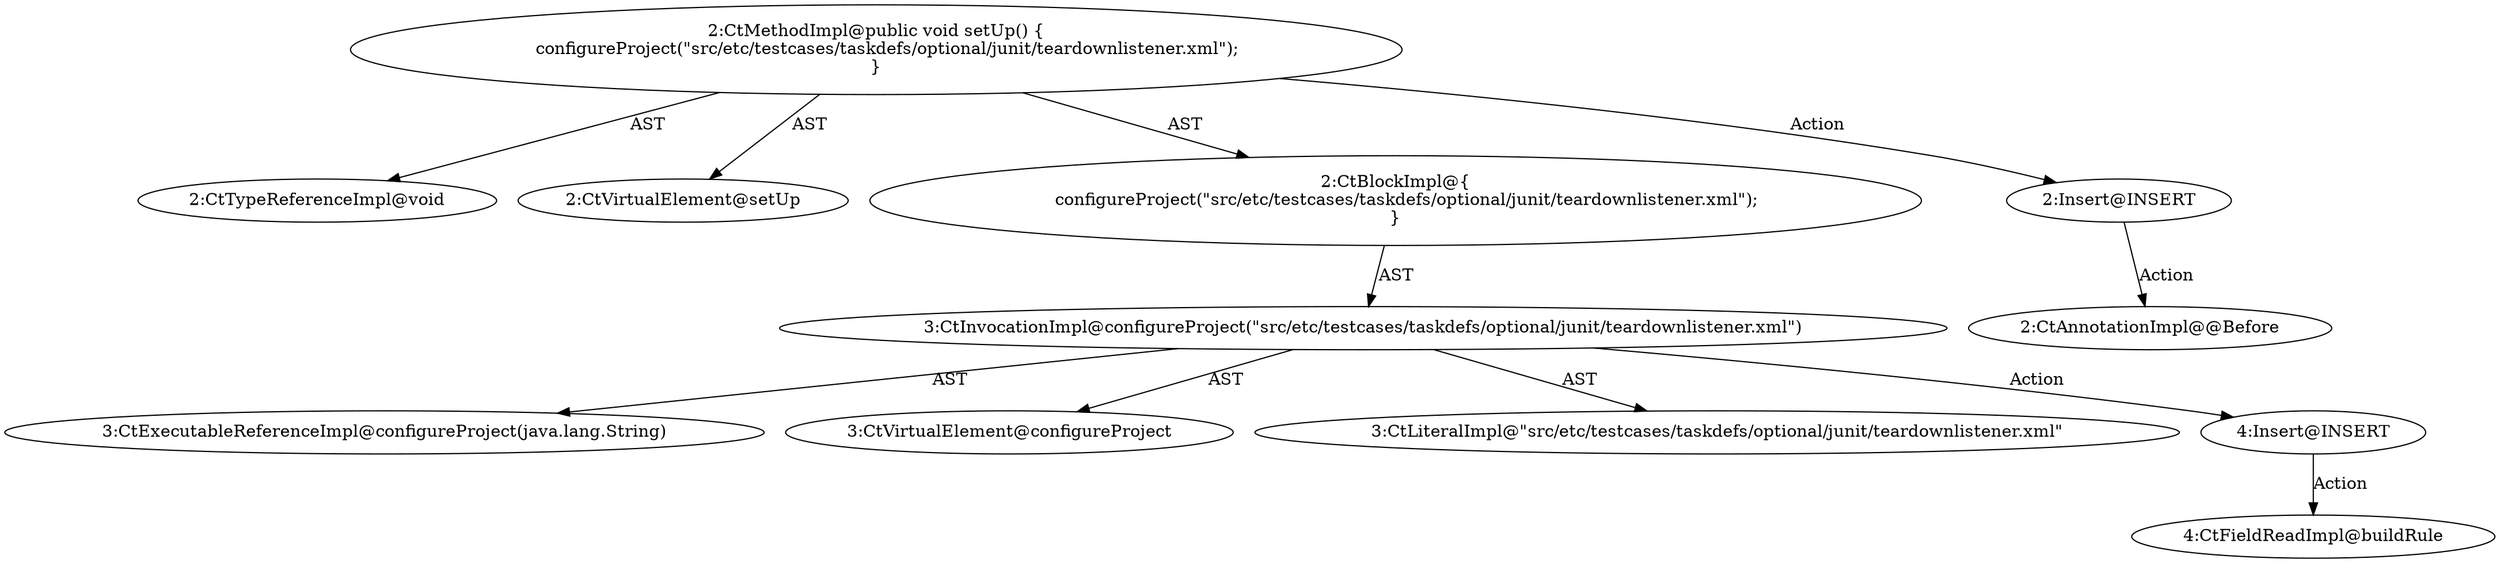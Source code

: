 digraph "setUp#?" {
0 [label="2:CtTypeReferenceImpl@void" shape=ellipse]
1 [label="2:CtVirtualElement@setUp" shape=ellipse]
2 [label="3:CtExecutableReferenceImpl@configureProject(java.lang.String)" shape=ellipse]
3 [label="3:CtVirtualElement@configureProject" shape=ellipse]
4 [label="3:CtLiteralImpl@\"src/etc/testcases/taskdefs/optional/junit/teardownlistener.xml\"" shape=ellipse]
5 [label="3:CtInvocationImpl@configureProject(\"src/etc/testcases/taskdefs/optional/junit/teardownlistener.xml\")" shape=ellipse]
6 [label="2:CtBlockImpl@\{
    configureProject(\"src/etc/testcases/taskdefs/optional/junit/teardownlistener.xml\");
\}" shape=ellipse]
7 [label="2:CtMethodImpl@public void setUp() \{
    configureProject(\"src/etc/testcases/taskdefs/optional/junit/teardownlistener.xml\");
\}" shape=ellipse]
8 [label="2:Insert@INSERT" shape=ellipse]
9 [label="2:CtAnnotationImpl@@Before" shape=ellipse]
10 [label="4:Insert@INSERT" shape=ellipse]
11 [label="4:CtFieldReadImpl@buildRule" shape=ellipse]
5 -> 3 [label="AST"];
5 -> 2 [label="AST"];
5 -> 4 [label="AST"];
5 -> 10 [label="Action"];
6 -> 5 [label="AST"];
7 -> 1 [label="AST"];
7 -> 0 [label="AST"];
7 -> 6 [label="AST"];
7 -> 8 [label="Action"];
8 -> 9 [label="Action"];
10 -> 11 [label="Action"];
}